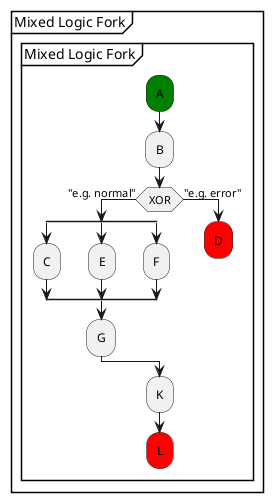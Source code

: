 /'

Tutorial - Mixed Logic Fork with possible Merge Topology
  
'/

@startuml 
partition "Mixed Logic Fork" {
group "Mixed Logic Fork"
      #green:A;
      :B;
  if (XOR) then ("e.g. normal")
    split
      :C;
    split again  
      :E;
    split again  
      :F;
    end split  
      :G;
  else ("e.g. error")
      #red:D;
      detach
  endif
      :K;
      #red:L;
      detach
end group
}      
@enduml

